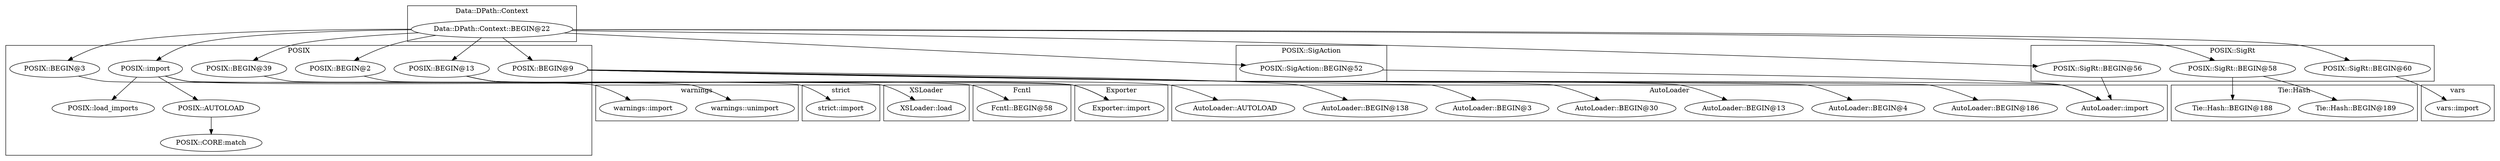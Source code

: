 digraph {
graph [overlap=false]
subgraph cluster_Data_DPath_Context {
	label="Data::DPath::Context";
	"Data::DPath::Context::BEGIN@22";
}
subgraph cluster_warnings {
	label="warnings";
	"warnings::unimport";
	"warnings::import";
}
subgraph cluster_vars {
	label="vars";
	"vars::import";
}
subgraph cluster_Tie_Hash {
	label="Tie::Hash";
	"Tie::Hash::BEGIN@189";
	"Tie::Hash::BEGIN@188";
}
subgraph cluster_strict {
	label="strict";
	"strict::import";
}
subgraph cluster_POSIX_SigAction {
	label="POSIX::SigAction";
	"POSIX::SigAction::BEGIN@52";
}
subgraph cluster_XSLoader {
	label="XSLoader";
	"XSLoader::load";
}
subgraph cluster_Fcntl {
	label="Fcntl";
	"Fcntl::BEGIN@58";
}
subgraph cluster_POSIX {
	label="POSIX";
	"POSIX::BEGIN@39";
	"POSIX::BEGIN@2";
	"POSIX::load_imports";
	"POSIX::BEGIN@13";
	"POSIX::AUTOLOAD";
	"POSIX::import";
	"POSIX::CORE:match";
	"POSIX::BEGIN@9";
	"POSIX::BEGIN@3";
}
subgraph cluster_POSIX_SigRt {
	label="POSIX::SigRt";
	"POSIX::SigRt::BEGIN@58";
	"POSIX::SigRt::BEGIN@56";
	"POSIX::SigRt::BEGIN@60";
}
subgraph cluster_Exporter {
	label="Exporter";
	"Exporter::import";
}
subgraph cluster_AutoLoader {
	label="AutoLoader";
	"AutoLoader::BEGIN@138";
	"AutoLoader::BEGIN@186";
	"AutoLoader::AUTOLOAD";
	"AutoLoader::BEGIN@4";
	"AutoLoader::import";
	"AutoLoader::BEGIN@30";
	"AutoLoader::BEGIN@3";
	"AutoLoader::BEGIN@13";
}
"POSIX::BEGIN@9" -> "AutoLoader::BEGIN@138";
"POSIX::AUTOLOAD" -> "POSIX::CORE:match";
"POSIX::BEGIN@9" -> "AutoLoader::BEGIN@3";
"POSIX::BEGIN@39" -> "warnings::unimport";
"POSIX::import" -> "Exporter::import";
"POSIX::BEGIN@13" -> "Exporter::import";
"POSIX::BEGIN@9" -> "AutoLoader::BEGIN@4";
"POSIX::SigRt::BEGIN@56" -> "AutoLoader::import";
"POSIX::SigAction::BEGIN@52" -> "AutoLoader::import";
"POSIX::BEGIN@9" -> "AutoLoader::import";
"POSIX::BEGIN@3" -> "warnings::import";
"POSIX::import" -> "AutoLoader::AUTOLOAD";
"POSIX::import" -> "POSIX::load_imports";
"POSIX::BEGIN@9" -> "AutoLoader::BEGIN@186";
"Data::DPath::Context::BEGIN@22" -> "POSIX::BEGIN@3";
"Data::DPath::Context::BEGIN@22" -> "POSIX::BEGIN@2";
"POSIX::BEGIN@13" -> "Fcntl::BEGIN@58";
"POSIX::SigRt::BEGIN@60" -> "vars::import";
"Data::DPath::Context::BEGIN@22" -> "POSIX::import";
"POSIX::import" -> "POSIX::AUTOLOAD";
"Data::DPath::Context::BEGIN@22" -> "POSIX::BEGIN@9";
"Data::DPath::Context::BEGIN@22" -> "POSIX::SigRt::BEGIN@58";
"Data::DPath::Context::BEGIN@22" -> "POSIX::SigAction::BEGIN@52";
"Data::DPath::Context::BEGIN@22" -> "POSIX::BEGIN@13";
"POSIX::SigRt::BEGIN@58" -> "Tie::Hash::BEGIN@188";
"Data::DPath::Context::BEGIN@22" -> "POSIX::BEGIN@39";
"Data::DPath::Context::BEGIN@22" -> "POSIX::SigRt::BEGIN@60";
"POSIX::SigRt::BEGIN@58" -> "Tie::Hash::BEGIN@189";
"POSIX::BEGIN@13" -> "XSLoader::load";
"POSIX::BEGIN@9" -> "AutoLoader::BEGIN@13";
"Data::DPath::Context::BEGIN@22" -> "POSIX::SigRt::BEGIN@56";
"POSIX::BEGIN@2" -> "strict::import";
"POSIX::BEGIN@9" -> "AutoLoader::BEGIN@30";
}
